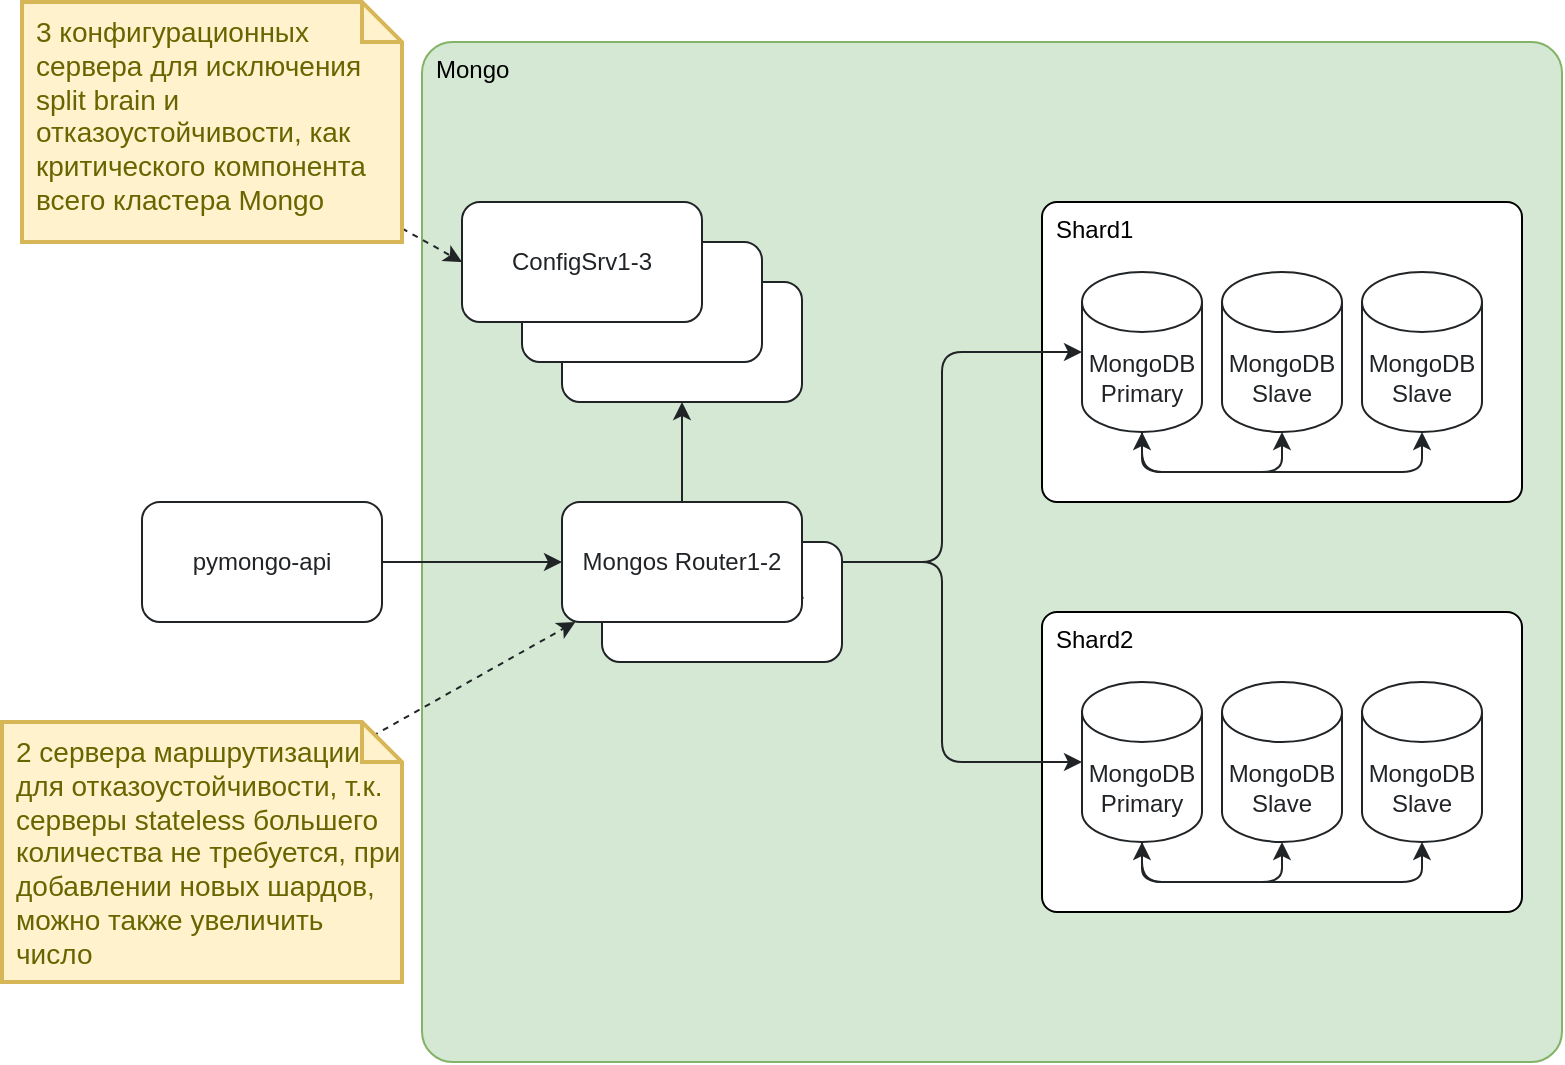 <mxfile version="24.7.5">
  <diagram name="Шардирование с репликацией" id="-H_mtQnk-PTXWXPvYvuk">
    <mxGraphModel dx="448" dy="340" grid="1" gridSize="10" guides="1" tooltips="1" connect="1" arrows="1" fold="1" page="1" pageScale="1" pageWidth="1169" pageHeight="827" math="0" shadow="0">
      <root>
        <mxCell id="0" />
        <mxCell id="1" parent="0" />
        <mxCell id="qQEgVHVd-fYbN1bwtHLe-2" value="Mongo" style="rounded=1;whiteSpace=wrap;html=1;align=left;verticalAlign=top;spacingLeft=5;strokeColor=#82b366;fillColor=#d5e8d4;arcSize=3;imageHeight=24;" parent="1" vertex="1">
          <mxGeometry x="280" y="50" width="570" height="510" as="geometry" />
        </mxCell>
        <mxCell id="Ph4pWJoEh3kO78XfMUsU-8" value="&lt;span style=&quot;&quot;&gt;&lt;font&gt;Shard2&lt;/font&gt;&lt;/span&gt;" style="rounded=1;whiteSpace=wrap;html=1;verticalAlign=top;align=left;spacingLeft=5;arcSize=5;" parent="1" vertex="1">
          <mxGeometry x="590" y="335" width="240" height="150" as="geometry" />
        </mxCell>
        <mxCell id="Ph4pWJoEh3kO78XfMUsU-7" value="&lt;font&gt;Shard1&lt;/font&gt;" style="rounded=1;whiteSpace=wrap;html=1;align=left;verticalAlign=top;spacingLeft=5;arcSize=5;imageHeight=24;" parent="1" vertex="1">
          <mxGeometry x="590" y="130" width="240" height="150" as="geometry" />
        </mxCell>
        <mxCell id="zA23MoTUsTF4_91t8viU-2" value="MongoDB&lt;div&gt;Primary&lt;br&gt;&lt;/div&gt;" style="shape=cylinder3;whiteSpace=wrap;html=1;boundedLbl=1;backgroundOutline=1;size=15;strokeColor=#212427;fontColor=#212427;" parent="1" vertex="1">
          <mxGeometry x="610" y="370" width="60" height="80" as="geometry" />
        </mxCell>
        <mxCell id="zA23MoTUsTF4_91t8viU-3" value="pymongo-api" style="rounded=1;whiteSpace=wrap;html=1;strokeColor=#212427;fontColor=#212427;" parent="1" vertex="1">
          <mxGeometry x="140" y="280" width="120" height="60" as="geometry" />
        </mxCell>
        <mxCell id="sEKXlLHFd7eWCiAS6N1--1" value="MongoDB&lt;div&gt;Primary&lt;/div&gt;" style="shape=cylinder3;whiteSpace=wrap;html=1;boundedLbl=1;backgroundOutline=1;size=15;strokeColor=#212427;fontColor=#212427;" parent="1" vertex="1">
          <mxGeometry x="610" y="165" width="60" height="80" as="geometry" />
        </mxCell>
        <mxCell id="Ph4pWJoEh3kO78XfMUsU-4" value="" style="edgeStyle=orthogonalEdgeStyle;rounded=0;orthogonalLoop=1;jettySize=auto;html=1;strokeColor=#212427;" parent="1" source="Ph4pWJoEh3kO78XfMUsU-1" target="Ph4pWJoEh3kO78XfMUsU-2" edge="1">
          <mxGeometry relative="1" as="geometry" />
        </mxCell>
        <mxCell id="Ph4pWJoEh3kO78XfMUsU-2" value="ConfigSrv1" style="rounded=1;whiteSpace=wrap;html=1;strokeColor=#212427;fontColor=#212427;" parent="1" vertex="1">
          <mxGeometry x="350" y="170" width="120" height="60" as="geometry" />
        </mxCell>
        <mxCell id="Ph4pWJoEh3kO78XfMUsU-5" style="edgeStyle=orthogonalEdgeStyle;rounded=1;orthogonalLoop=1;jettySize=auto;html=1;entryX=0;entryY=0.5;entryDx=0;entryDy=0;entryPerimeter=0;curved=0;strokeColor=#212427;" parent="1" source="Ph4pWJoEh3kO78XfMUsU-1" target="sEKXlLHFd7eWCiAS6N1--1" edge="1">
          <mxGeometry relative="1" as="geometry" />
        </mxCell>
        <mxCell id="Ph4pWJoEh3kO78XfMUsU-6" style="edgeStyle=orthogonalEdgeStyle;rounded=1;orthogonalLoop=1;jettySize=auto;html=1;entryX=0;entryY=0.5;entryDx=0;entryDy=0;entryPerimeter=0;curved=0;strokeColor=#212427;" parent="1" source="Ph4pWJoEh3kO78XfMUsU-1" target="zA23MoTUsTF4_91t8viU-2" edge="1">
          <mxGeometry relative="1" as="geometry" />
        </mxCell>
        <mxCell id="Ph4pWJoEh3kO78XfMUsU-9" value="ConfigSrv1" style="rounded=1;whiteSpace=wrap;html=1;strokeColor=#212427;fontColor=#212427;" parent="1" vertex="1">
          <mxGeometry x="330" y="150" width="120" height="60" as="geometry" />
        </mxCell>
        <mxCell id="Ph4pWJoEh3kO78XfMUsU-10" value="ConfigSrv1-3" style="rounded=1;whiteSpace=wrap;html=1;strokeColor=#212427;fontColor=#212427;" parent="1" vertex="1">
          <mxGeometry x="300" y="130" width="120" height="60" as="geometry" />
        </mxCell>
        <mxCell id="qQEgVHVd-fYbN1bwtHLe-3" style="rounded=0;orthogonalLoop=1;jettySize=auto;html=1;entryX=0;entryY=0.5;entryDx=0;entryDy=0;fontFamily=Helvetica;fontSize=12;fontColor=#212427;dashed=1;strokeColor=#212427;" parent="1" source="Ph4pWJoEh3kO78XfMUsU-12" target="Ph4pWJoEh3kO78XfMUsU-10" edge="1">
          <mxGeometry relative="1" as="geometry" />
        </mxCell>
        <mxCell id="Ph4pWJoEh3kO78XfMUsU-12" value="3 конфигурационных сервера для исключения split brain и отказоустойчивости, как критического компонента всего кластера Mongo" style="shape=note;strokeWidth=2;fontSize=14;size=20;whiteSpace=wrap;html=1;fillColor=#fff2cc;strokeColor=#d6b656;fontColor=#666600;rounded=1;align=left;verticalAlign=top;spacingLeft=5;fontFamily=Helvetica;" parent="1" vertex="1">
          <mxGeometry x="80" y="30" width="190" height="120" as="geometry" />
        </mxCell>
        <mxCell id="T2juaMnWLGH11pNTpJ1Q-1" value="MongoDB&lt;div&gt;Slave&lt;/div&gt;" style="shape=cylinder3;whiteSpace=wrap;html=1;boundedLbl=1;backgroundOutline=1;size=15;strokeColor=#212427;fontColor=#212427;" vertex="1" parent="1">
          <mxGeometry x="680" y="165" width="60" height="80" as="geometry" />
        </mxCell>
        <mxCell id="T2juaMnWLGH11pNTpJ1Q-2" value="MongoDB&lt;div&gt;Slave&lt;/div&gt;" style="shape=cylinder3;whiteSpace=wrap;html=1;boundedLbl=1;backgroundOutline=1;size=15;strokeColor=#212427;fontColor=#212427;" vertex="1" parent="1">
          <mxGeometry x="750" y="165" width="60" height="80" as="geometry" />
        </mxCell>
        <mxCell id="T2juaMnWLGH11pNTpJ1Q-3" value="MongoDB&lt;div&gt;Slave&lt;/div&gt;" style="shape=cylinder3;whiteSpace=wrap;html=1;boundedLbl=1;backgroundOutline=1;size=15;strokeColor=#212427;fontColor=#212427;" vertex="1" parent="1">
          <mxGeometry x="680" y="370" width="60" height="80" as="geometry" />
        </mxCell>
        <mxCell id="T2juaMnWLGH11pNTpJ1Q-4" value="MongoDB&lt;div&gt;Slave&lt;/div&gt;" style="shape=cylinder3;whiteSpace=wrap;html=1;boundedLbl=1;backgroundOutline=1;size=15;strokeColor=#212427;fontColor=#212427;" vertex="1" parent="1">
          <mxGeometry x="750" y="370" width="60" height="80" as="geometry" />
        </mxCell>
        <mxCell id="T2juaMnWLGH11pNTpJ1Q-5" value="Mongos Router" style="rounded=1;whiteSpace=wrap;html=1;strokeColor=#212427;fontColor=#212427;" vertex="1" parent="1">
          <mxGeometry x="370" y="300" width="120" height="60" as="geometry" />
        </mxCell>
        <mxCell id="Ph4pWJoEh3kO78XfMUsU-1" value="Mongos Router1-2" style="rounded=1;whiteSpace=wrap;html=1;strokeColor=#212427;fontColor=#212427;" parent="1" vertex="1">
          <mxGeometry x="350" y="280" width="120" height="60" as="geometry" />
        </mxCell>
        <mxCell id="T2juaMnWLGH11pNTpJ1Q-10" style="rounded=0;orthogonalLoop=1;jettySize=auto;html=1;exitX=0;exitY=0;exitDx=180;exitDy=10;exitPerimeter=0;dashed=1;strokeColor=#212427;" edge="1" parent="1" source="T2juaMnWLGH11pNTpJ1Q-9" target="Ph4pWJoEh3kO78XfMUsU-1">
          <mxGeometry relative="1" as="geometry" />
        </mxCell>
        <mxCell id="T2juaMnWLGH11pNTpJ1Q-9" value="2 сервера маршрутизации для отказоустойчивости, т.к. серверы stateless большего количества не требуется, при добавлении новых шардов, можно также увеличить число" style="shape=note;strokeWidth=2;fontSize=14;size=20;whiteSpace=wrap;html=1;fillColor=#fff2cc;strokeColor=#d6b656;fontColor=#666600;rounded=1;align=left;verticalAlign=top;spacingLeft=5;fontFamily=Helvetica;" vertex="1" parent="1">
          <mxGeometry x="70" y="390" width="200" height="130" as="geometry" />
        </mxCell>
        <mxCell id="T2juaMnWLGH11pNTpJ1Q-11" style="edgeStyle=orthogonalEdgeStyle;rounded=1;orthogonalLoop=1;jettySize=auto;html=1;entryX=0.5;entryY=1;entryDx=0;entryDy=0;entryPerimeter=0;curved=0;exitX=0.5;exitY=1;exitDx=0;exitDy=0;exitPerimeter=0;strokeColor=#212427;" edge="1" parent="1" source="sEKXlLHFd7eWCiAS6N1--1" target="T2juaMnWLGH11pNTpJ1Q-1">
          <mxGeometry relative="1" as="geometry" />
        </mxCell>
        <mxCell id="T2juaMnWLGH11pNTpJ1Q-12" style="edgeStyle=orthogonalEdgeStyle;rounded=1;orthogonalLoop=1;jettySize=auto;html=1;entryX=0.5;entryY=1;entryDx=0;entryDy=0;entryPerimeter=0;curved=0;exitX=0.5;exitY=1;exitDx=0;exitDy=0;exitPerimeter=0;startArrow=classic;startFill=1;strokeColor=#212427;" edge="1" parent="1" source="sEKXlLHFd7eWCiAS6N1--1" target="T2juaMnWLGH11pNTpJ1Q-2">
          <mxGeometry relative="1" as="geometry">
            <mxPoint x="650" y="255" as="sourcePoint" />
            <mxPoint x="720" y="255" as="targetPoint" />
          </mxGeometry>
        </mxCell>
        <mxCell id="T2juaMnWLGH11pNTpJ1Q-13" style="edgeStyle=orthogonalEdgeStyle;rounded=1;orthogonalLoop=1;jettySize=auto;html=1;entryX=0.5;entryY=1;entryDx=0;entryDy=0;entryPerimeter=0;exitX=0.5;exitY=1;exitDx=0;exitDy=0;exitPerimeter=0;curved=0;strokeColor=#212427;startArrow=classic;startFill=1;" edge="1" parent="1" source="zA23MoTUsTF4_91t8viU-2" target="T2juaMnWLGH11pNTpJ1Q-3">
          <mxGeometry relative="1" as="geometry" />
        </mxCell>
        <mxCell id="T2juaMnWLGH11pNTpJ1Q-14" style="edgeStyle=orthogonalEdgeStyle;rounded=1;orthogonalLoop=1;jettySize=auto;html=1;entryX=0.5;entryY=1;entryDx=0;entryDy=0;entryPerimeter=0;exitX=0.5;exitY=1;exitDx=0;exitDy=0;exitPerimeter=0;curved=0;strokeColor=#212427;" edge="1" parent="1" source="zA23MoTUsTF4_91t8viU-2" target="T2juaMnWLGH11pNTpJ1Q-4">
          <mxGeometry relative="1" as="geometry">
            <mxPoint x="650" y="460" as="sourcePoint" />
            <mxPoint x="720" y="460" as="targetPoint" />
          </mxGeometry>
        </mxCell>
        <mxCell id="zA23MoTUsTF4_91t8viU-4" style="edgeStyle=orthogonalEdgeStyle;rounded=1;orthogonalLoop=1;jettySize=auto;html=1;exitX=1;exitY=0.5;exitDx=0;exitDy=0;entryX=0;entryY=0.5;entryDx=0;entryDy=0;strokeColor=#212427;fontColor=#212427;curved=0;" parent="1" source="zA23MoTUsTF4_91t8viU-3" target="Ph4pWJoEh3kO78XfMUsU-1" edge="1">
          <mxGeometry relative="1" as="geometry" />
        </mxCell>
      </root>
    </mxGraphModel>
  </diagram>
</mxfile>
